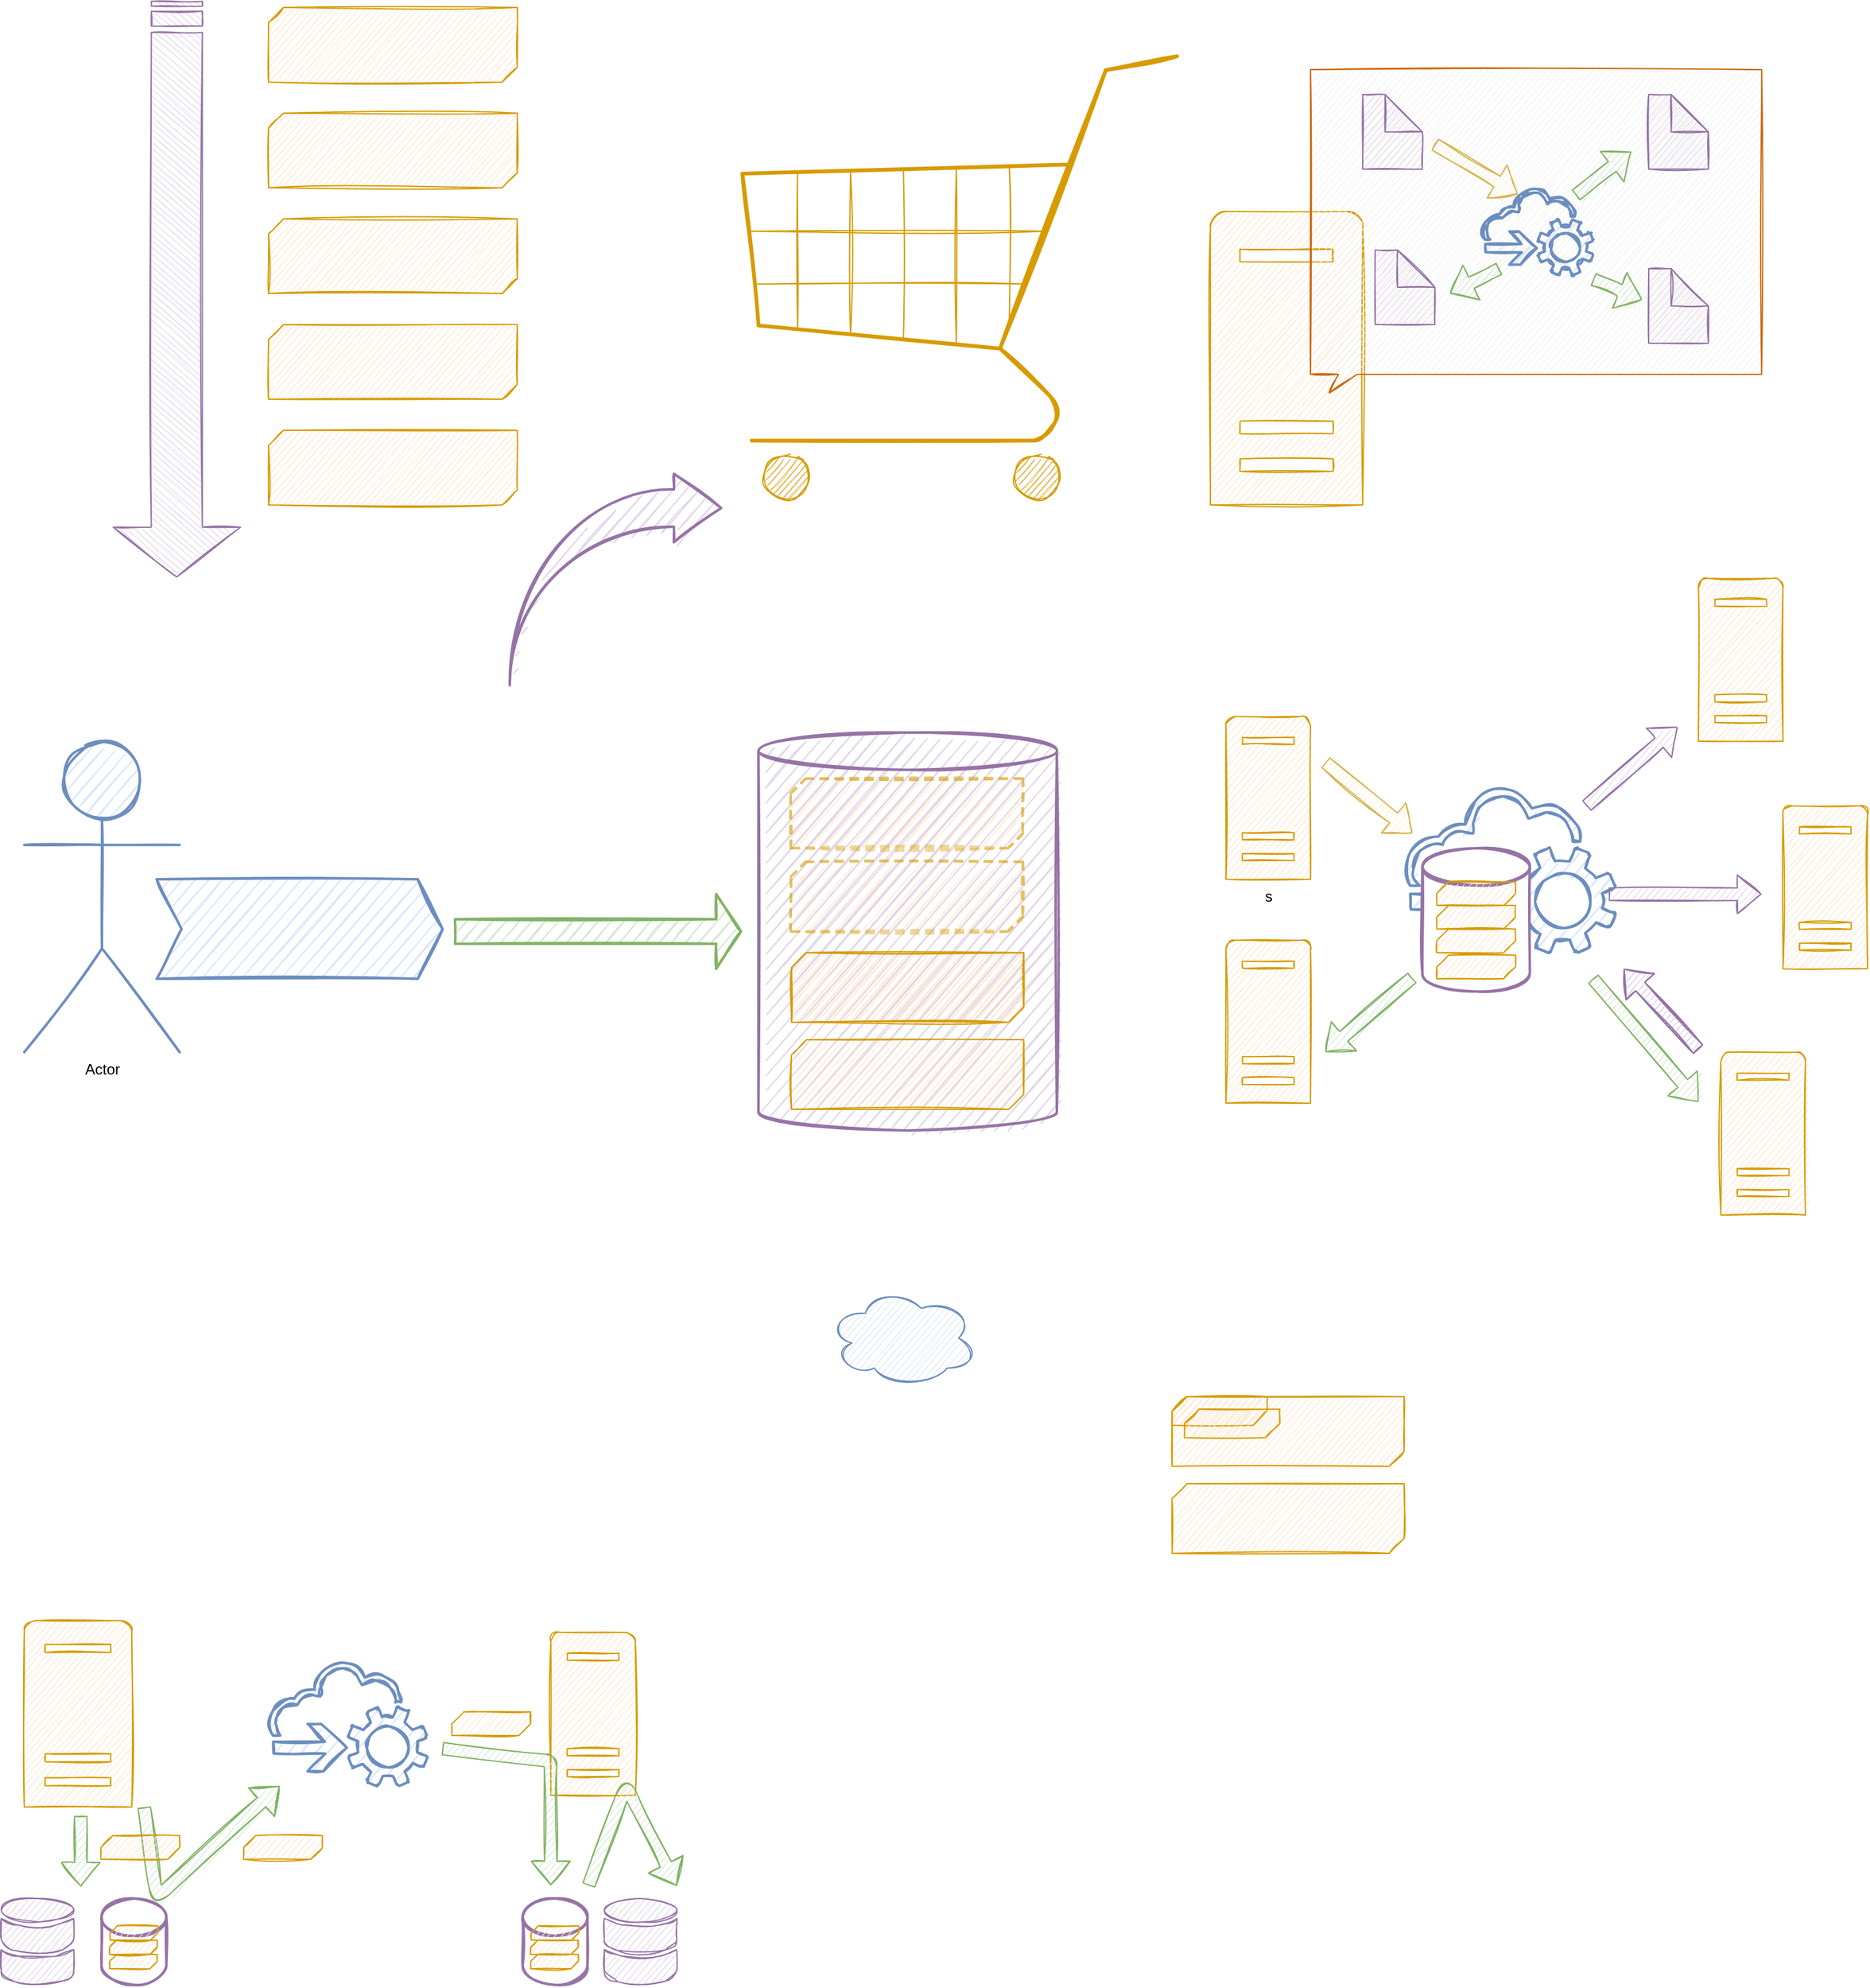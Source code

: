 <mxfile version="13.7.7" type="github">
  <diagram id="-E2YCFceys54YXSoa---" name="Page-1">
    <mxGraphModel dx="721" dy="391" grid="1" gridSize="10" guides="1" tooltips="1" connect="1" arrows="1" fold="1" page="1" pageScale="1" pageWidth="827" pageHeight="1169" math="0" shadow="0">
      <root>
        <mxCell id="0" />
        <mxCell id="1" parent="0" />
        <mxCell id="iLII4UkVnO0XB78xDazX-25" value="" style="shape=cylinder3;whiteSpace=wrap;html=1;boundedLbl=1;backgroundOutline=1;size=15;shadow=0;sketch=1;strokeWidth=2;fillColor=#e1d5e7;strokeColor=#9673a6;" parent="1" vertex="1">
          <mxGeometry x="614" y="623" width="240" height="320" as="geometry" />
        </mxCell>
        <mxCell id="iLII4UkVnO0XB78xDazX-1" value="" style="html=1;shadow=0;dashed=0;align=center;verticalAlign=middle;shape=mxgraph.arrows2.stripedArrow;dy=0.6;dx=40;notch=25;rotation=90;fillColor=#e1d5e7;strokeColor=#9673a6;sketch=1;" parent="1" vertex="1">
          <mxGeometry x="-85.17" y="215.18" width="462.86" height="102.51" as="geometry" />
        </mxCell>
        <mxCell id="iLII4UkVnO0XB78xDazX-4" value="" style="verticalLabelPosition=bottom;verticalAlign=top;html=1;shape=mxgraph.basic.diag_snip_rect;dx=6;shadow=0;sketch=1;fillColor=#ffe6cc;strokeColor=#d79b00;" parent="1" vertex="1">
          <mxGeometry x="220" y="40" width="200" height="60" as="geometry" />
        </mxCell>
        <mxCell id="iLII4UkVnO0XB78xDazX-6" value="" style="verticalLabelPosition=bottom;verticalAlign=top;html=1;shape=mxgraph.basic.diag_snip_rect;dx=6;shadow=0;sketch=1;fillColor=#ffe6cc;strokeColor=#d79b00;" parent="1" vertex="1">
          <mxGeometry x="220" y="380" width="200" height="60" as="geometry" />
        </mxCell>
        <mxCell id="iLII4UkVnO0XB78xDazX-7" value="" style="verticalLabelPosition=bottom;verticalAlign=top;html=1;shape=mxgraph.basic.diag_snip_rect;dx=6;shadow=0;sketch=1;fillColor=#ffe6cc;strokeColor=#d79b00;" parent="1" vertex="1">
          <mxGeometry x="220" y="125" width="200" height="60" as="geometry" />
        </mxCell>
        <mxCell id="iLII4UkVnO0XB78xDazX-8" value="" style="verticalLabelPosition=bottom;verticalAlign=top;html=1;shape=mxgraph.basic.diag_snip_rect;dx=6;shadow=0;sketch=1;fillColor=#ffe6cc;strokeColor=#d79b00;" parent="1" vertex="1">
          <mxGeometry x="220" y="210" width="200" height="60" as="geometry" />
        </mxCell>
        <mxCell id="iLII4UkVnO0XB78xDazX-9" value="" style="verticalLabelPosition=bottom;verticalAlign=top;html=1;shape=mxgraph.basic.diag_snip_rect;dx=6;shadow=0;sketch=1;fillColor=#ffe6cc;strokeColor=#d79b00;" parent="1" vertex="1">
          <mxGeometry x="220" y="295" width="200" height="60" as="geometry" />
        </mxCell>
        <mxCell id="iLII4UkVnO0XB78xDazX-10" value="" style="verticalLabelPosition=bottom;shadow=0;dashed=0;align=center;html=1;verticalAlign=top;strokeWidth=2;shape=mxgraph.mockup.misc.shoppingCart;strokeColor=#d79b00;sketch=1;fillColor=#ffe6cc;perimeterSpacing=0;" parent="1" vertex="1">
          <mxGeometry x="590" y="70" width="370" height="370" as="geometry" />
        </mxCell>
        <mxCell id="iLII4UkVnO0XB78xDazX-12" value="" style="html=1;shadow=0;dashed=0;align=center;verticalAlign=middle;shape=mxgraph.arrows2.jumpInArrow;dy=15;dx=38;arrowHead=55;sketch=1;strokeWidth=2;fillColor=#e1d5e7;strokeColor=#9673a6;" parent="1" vertex="1">
          <mxGeometry x="414" y="415" width="170" height="170" as="geometry" />
        </mxCell>
        <mxCell id="iLII4UkVnO0XB78xDazX-15" value="" style="shape=step;perimeter=stepPerimeter;whiteSpace=wrap;html=1;fixedSize=1;shadow=0;sketch=1;strokeWidth=2;fillColor=#dae8fc;strokeColor=#6c8ebf;" parent="1" vertex="1">
          <mxGeometry x="130" y="741" width="230" height="80" as="geometry" />
        </mxCell>
        <mxCell id="iLII4UkVnO0XB78xDazX-22" value="" style="html=1;shadow=0;dashed=0;align=center;verticalAlign=middle;shape=mxgraph.arrows2.arrow;dy=0.67;dx=20;notch=0;sketch=1;strokeWidth=2;rotation=0;fillColor=#d5e8d4;strokeColor=#82b366;" parent="1" vertex="1">
          <mxGeometry x="370" y="753" width="230" height="60" as="geometry" />
        </mxCell>
        <mxCell id="iLII4UkVnO0XB78xDazX-11" value="" style="verticalLabelPosition=bottom;verticalAlign=top;html=1;shape=mxgraph.basic.diag_snip_rect;dx=6;shadow=0;sketch=1;fillColor=#ffe6cc;strokeColor=#d79b00;" parent="1" vertex="1">
          <mxGeometry x="640.67" y="870" width="186.67" height="56" as="geometry" />
        </mxCell>
        <mxCell id="iLII4UkVnO0XB78xDazX-26" value="Actor" style="shape=umlActor;verticalLabelPosition=bottom;verticalAlign=top;html=1;outlineConnect=0;shadow=0;sketch=1;strokeWidth=2;fillColor=#dae8fc;strokeColor=#6c8ebf;" parent="1" vertex="1">
          <mxGeometry x="23.5" y="630" width="125" height="250" as="geometry" />
        </mxCell>
        <mxCell id="iLII4UkVnO0XB78xDazX-28" value="" style="verticalLabelPosition=bottom;verticalAlign=top;html=1;shape=mxgraph.basic.diag_snip_rect;dx=6;shadow=0;sketch=1;fillColor=#ffe6cc;strokeColor=#d79b00;" parent="1" vertex="1">
          <mxGeometry x="640.67" y="800" width="186.67" height="56" as="geometry" />
        </mxCell>
        <mxCell id="iLII4UkVnO0XB78xDazX-31" value="" style="verticalLabelPosition=bottom;verticalAlign=top;html=1;shape=mxgraph.basic.diag_snip_rect;dx=6;shadow=0;sketch=1;fillColor=#ffe6cc;strokeColor=#d79b00;opacity=40;dashed=1;perimeterSpacing=1;strokeWidth=2;" parent="1" vertex="1">
          <mxGeometry x="640" y="660" width="186.67" height="56" as="geometry" />
        </mxCell>
        <mxCell id="iLII4UkVnO0XB78xDazX-32" value="" style="verticalLabelPosition=bottom;verticalAlign=top;html=1;shape=mxgraph.basic.diag_snip_rect;dx=6;shadow=0;sketch=1;fillColor=#ffe6cc;strokeColor=#d79b00;opacity=40;dashed=1;strokeWidth=2;perimeterSpacing=1;" parent="1" vertex="1">
          <mxGeometry x="640" y="727" width="186.67" height="56" as="geometry" />
        </mxCell>
        <mxCell id="iLII4UkVnO0XB78xDazX-33" value="s" style="pointerEvents=1;shadow=0;dashed=0;html=1;labelPosition=center;verticalLabelPosition=bottom;verticalAlign=top;outlineConnect=0;align=center;shape=mxgraph.office.servers.server_generic;sketch=1;strokeWidth=1;strokeColor=#d79b00;fillColor=#ffe6cc;" parent="1" vertex="1">
          <mxGeometry x="990" y="610" width="68.02" height="131" as="geometry" />
        </mxCell>
        <mxCell id="iLII4UkVnO0XB78xDazX-34" value="" style="pointerEvents=1;shadow=0;dashed=0;html=1;labelPosition=center;verticalLabelPosition=bottom;verticalAlign=top;outlineConnect=0;align=center;shape=mxgraph.office.servers.server_generic;sketch=1;strokeWidth=1;strokeColor=#d79b00;fillColor=#ffe6cc;" parent="1" vertex="1">
          <mxGeometry x="990" y="790" width="68.02" height="131" as="geometry" />
        </mxCell>
        <mxCell id="iLII4UkVnO0XB78xDazX-35" value="" style="pointerEvents=1;shadow=0;dashed=0;html=1;labelPosition=center;verticalLabelPosition=bottom;verticalAlign=top;outlineConnect=0;align=center;shape=mxgraph.office.servers.server_generic;sketch=1;strokeWidth=1;strokeColor=#d79b00;fillColor=#ffe6cc;" parent="1" vertex="1">
          <mxGeometry x="1370" y="499" width="68.02" height="131" as="geometry" />
        </mxCell>
        <mxCell id="iLII4UkVnO0XB78xDazX-36" value="" style="pointerEvents=1;shadow=0;dashed=0;html=1;labelPosition=center;verticalLabelPosition=bottom;verticalAlign=top;outlineConnect=0;align=center;shape=mxgraph.office.servers.server_generic;sketch=1;strokeWidth=1;strokeColor=#d79b00;fillColor=#ffe6cc;" parent="1" vertex="1">
          <mxGeometry x="1438.02" y="682" width="68.02" height="131" as="geometry" />
        </mxCell>
        <mxCell id="iLII4UkVnO0XB78xDazX-37" value="" style="pointerEvents=1;shadow=0;dashed=0;html=1;labelPosition=center;verticalLabelPosition=bottom;verticalAlign=top;outlineConnect=0;align=center;shape=mxgraph.office.servers.server_generic;sketch=1;strokeWidth=1;strokeColor=#d79b00;fillColor=#ffe6cc;" parent="1" vertex="1">
          <mxGeometry x="1388.02" y="880" width="68.02" height="131" as="geometry" />
        </mxCell>
        <mxCell id="iLII4UkVnO0XB78xDazX-38" value="" style="pointerEvents=1;shadow=0;dashed=0;html=1;strokeColor=#6c8ebf;fillColor=#dae8fc;labelPosition=center;verticalLabelPosition=bottom;outlineConnect=0;verticalAlign=top;align=center;shape=mxgraph.office.clouds.cloud_service_request;sketch=1;strokeWidth=2;" parent="1" vertex="1">
          <mxGeometry x="1133.34" y="667" width="169.57" height="133" as="geometry" />
        </mxCell>
        <mxCell id="iLII4UkVnO0XB78xDazX-39" value="" style="pointerEvents=1;shadow=0;dashed=0;html=1;labelPosition=center;verticalLabelPosition=bottom;verticalAlign=top;outlineConnect=0;align=center;shape=mxgraph.office.servers.server_generic;sketch=1;strokeWidth=1;strokeColor=#d79b00;fillColor=#ffe6cc;" parent="1" vertex="1">
          <mxGeometry x="977.46" y="204" width="122.54" height="236" as="geometry" />
        </mxCell>
        <mxCell id="iLII4UkVnO0XB78xDazX-41" value="" style="whiteSpace=wrap;html=1;shape=mxgraph.basic.rectCallout;dx=30;dy=15;boundedLbl=1;shadow=0;sketch=1;strokeColor=#CC6600;strokeWidth=1;fillColor=#F2F2F2;" parent="1" vertex="1">
          <mxGeometry x="1058.02" y="90" width="362.82" height="260" as="geometry" />
        </mxCell>
        <mxCell id="iLII4UkVnO0XB78xDazX-43" value="" style="pointerEvents=1;shadow=0;dashed=0;html=1;strokeColor=#6c8ebf;fillColor=#dae8fc;labelPosition=center;verticalLabelPosition=bottom;outlineConnect=0;verticalAlign=top;align=center;shape=mxgraph.office.clouds.cloud_service_request;sketch=1;strokeWidth=2;" parent="1" vertex="1">
          <mxGeometry x="1196" y="185" width="89.25" height="70" as="geometry" />
        </mxCell>
        <mxCell id="iLII4UkVnO0XB78xDazX-44" value="" style="shape=note;whiteSpace=wrap;html=1;backgroundOutline=1;darkOpacity=0.05;shadow=0;sketch=1;strokeColor=#9673a6;strokeWidth=1;fillColor=#e1d5e7;" parent="1" vertex="1">
          <mxGeometry x="1100" y="110" width="48" height="60" as="geometry" />
        </mxCell>
        <mxCell id="iLII4UkVnO0XB78xDazX-45" value="" style="shape=note;whiteSpace=wrap;html=1;backgroundOutline=1;darkOpacity=0.05;shadow=0;sketch=1;strokeColor=#9673a6;strokeWidth=1;fillColor=#e1d5e7;" parent="1" vertex="1">
          <mxGeometry x="1110" y="235" width="48" height="60" as="geometry" />
        </mxCell>
        <mxCell id="iLII4UkVnO0XB78xDazX-46" value="" style="shape=note;whiteSpace=wrap;html=1;backgroundOutline=1;darkOpacity=0.05;shadow=0;sketch=1;strokeColor=#9673a6;strokeWidth=1;fillColor=#e1d5e7;" parent="1" vertex="1">
          <mxGeometry x="1330" y="110" width="48" height="60" as="geometry" />
        </mxCell>
        <mxCell id="iLII4UkVnO0XB78xDazX-47" value="" style="shape=note;whiteSpace=wrap;html=1;backgroundOutline=1;darkOpacity=0.05;shadow=0;sketch=1;strokeColor=#9673a6;strokeWidth=1;fillColor=#e1d5e7;" parent="1" vertex="1">
          <mxGeometry x="1330" y="250" width="48" height="60" as="geometry" />
        </mxCell>
        <mxCell id="iLII4UkVnO0XB78xDazX-49" value="" style="shape=flexArrow;endArrow=classic;html=1;fillColor=#fff2cc;strokeColor=#d6b656;sketch=1;" parent="1" edge="1">
          <mxGeometry width="50" height="50" relative="1" as="geometry">
            <mxPoint x="1070" y="647" as="sourcePoint" />
            <mxPoint x="1140" y="704" as="targetPoint" />
          </mxGeometry>
        </mxCell>
        <mxCell id="iLII4UkVnO0XB78xDazX-50" value="" style="shape=flexArrow;endArrow=classic;html=1;fillColor=#fff2cc;strokeColor=#d6b656;sketch=1;" parent="1" edge="1">
          <mxGeometry width="50" height="50" relative="1" as="geometry">
            <mxPoint x="1158" y="150" as="sourcePoint" />
            <mxPoint x="1224.8" y="190" as="targetPoint" />
          </mxGeometry>
        </mxCell>
        <mxCell id="iLII4UkVnO0XB78xDazX-51" value="" style="shape=flexArrow;endArrow=classic;html=1;fillColor=#d5e8d4;strokeColor=#82b366;sketch=1;" parent="1" edge="1">
          <mxGeometry width="50" height="50" relative="1" as="geometry">
            <mxPoint x="1271.25" y="191.049" as="sourcePoint" />
            <mxPoint x="1316" y="156" as="targetPoint" />
          </mxGeometry>
        </mxCell>
        <mxCell id="iLII4UkVnO0XB78xDazX-52" value="" style="shape=flexArrow;endArrow=classic;html=1;fillColor=#d5e8d4;strokeColor=#82b366;sketch=1;" parent="1" edge="1">
          <mxGeometry width="50" height="50" relative="1" as="geometry">
            <mxPoint x="1285.25" y="258.566" as="sourcePoint" />
            <mxPoint x="1324.75" y="275" as="targetPoint" />
          </mxGeometry>
        </mxCell>
        <mxCell id="iLII4UkVnO0XB78xDazX-53" value="" style="shape=flexArrow;endArrow=classic;html=1;fillColor=#d5e8d4;strokeColor=#82b366;sketch=1;" parent="1" edge="1">
          <mxGeometry width="50" height="50" relative="1" as="geometry">
            <mxPoint x="1210" y="250" as="sourcePoint" />
            <mxPoint x="1170" y="270" as="targetPoint" />
          </mxGeometry>
        </mxCell>
        <mxCell id="iLII4UkVnO0XB78xDazX-56" value="" style="shape=flexArrow;endArrow=classic;html=1;fillColor=#d5e8d4;strokeColor=#82b366;sketch=1;" parent="1" edge="1">
          <mxGeometry width="50" height="50" relative="1" as="geometry">
            <mxPoint x="1285.25" y="820.996" as="sourcePoint" />
            <mxPoint x="1370" y="920" as="targetPoint" />
          </mxGeometry>
        </mxCell>
        <mxCell id="iLII4UkVnO0XB78xDazX-57" value="" style="shape=flexArrow;endArrow=classic;html=1;fillColor=#e1d5e7;strokeColor=#9673a6;sketch=1;" parent="1" edge="1">
          <mxGeometry width="50" height="50" relative="1" as="geometry">
            <mxPoint x="1280" y="681.996" as="sourcePoint" />
            <mxPoint x="1353.08" y="618.43" as="targetPoint" />
          </mxGeometry>
        </mxCell>
        <mxCell id="iLII4UkVnO0XB78xDazX-59" value="" style="shape=flexArrow;endArrow=classic;html=1;fillColor=#e1d5e7;strokeColor=#9673a6;sketch=1;" parent="1" edge="1">
          <mxGeometry width="50" height="50" relative="1" as="geometry">
            <mxPoint x="1297.76" y="752.996" as="sourcePoint" />
            <mxPoint x="1420.84" y="753" as="targetPoint" />
          </mxGeometry>
        </mxCell>
        <mxCell id="iLII4UkVnO0XB78xDazX-60" value="" style="shape=flexArrow;endArrow=classic;html=1;fillColor=#d5e8d4;strokeColor=#82b366;sketch=1;" parent="1" edge="1">
          <mxGeometry width="50" height="50" relative="1" as="geometry">
            <mxPoint x="1140" y="820" as="sourcePoint" />
            <mxPoint x="1070" y="880" as="targetPoint" />
          </mxGeometry>
        </mxCell>
        <mxCell id="7lr2rz03gfGC7urVkQZh-1" value="" style="shape=flexArrow;endArrow=classic;html=1;fillColor=#e1d5e7;strokeColor=#9673a6;sketch=1;" edge="1" parent="1">
          <mxGeometry width="50" height="50" relative="1" as="geometry">
            <mxPoint x="1370.0" y="877.996" as="sourcePoint" />
            <mxPoint x="1310" y="813" as="targetPoint" />
          </mxGeometry>
        </mxCell>
        <mxCell id="7lr2rz03gfGC7urVkQZh-2" value="" style="shape=flexArrow;endArrow=classic;html=1;fillColor=#e1d5e7;strokeColor=#9673a6;sketch=1;" edge="1" parent="1">
          <mxGeometry width="50" height="50" relative="1" as="geometry">
            <mxPoint x="1370" y="877.996" as="sourcePoint" />
            <mxPoint x="1310" y="813" as="targetPoint" />
          </mxGeometry>
        </mxCell>
        <mxCell id="7lr2rz03gfGC7urVkQZh-5" value="" style="verticalLabelPosition=bottom;verticalAlign=top;html=1;shape=mxgraph.basic.diag_snip_rect;dx=6;shadow=0;sketch=1;fillColor=#ffe6cc;strokeColor=#d79b00;opacity=40;dashed=1;perimeterSpacing=1;strokeWidth=2;" vertex="1" parent="1">
          <mxGeometry x="640" y="660" width="186.67" height="56" as="geometry" />
        </mxCell>
        <mxCell id="7lr2rz03gfGC7urVkQZh-6" value="" style="verticalLabelPosition=bottom;verticalAlign=top;html=1;shape=mxgraph.basic.diag_snip_rect;dx=6;shadow=0;sketch=1;fillColor=#ffe6cc;strokeColor=#d79b00;opacity=40;dashed=1;strokeWidth=2;perimeterSpacing=1;" vertex="1" parent="1">
          <mxGeometry x="640" y="727" width="186.67" height="56" as="geometry" />
        </mxCell>
        <mxCell id="7lr2rz03gfGC7urVkQZh-7" value="" style="verticalLabelPosition=bottom;verticalAlign=top;html=1;shape=mxgraph.basic.diag_snip_rect;dx=6;shadow=0;sketch=1;fillColor=#ffe6cc;strokeColor=#d79b00;" vertex="1" parent="1">
          <mxGeometry x="640.67" y="800" width="186.67" height="56" as="geometry" />
        </mxCell>
        <mxCell id="7lr2rz03gfGC7urVkQZh-8" value="" style="shape=cylinder3;whiteSpace=wrap;html=1;boundedLbl=1;backgroundOutline=1;size=15;shadow=0;sketch=1;strokeWidth=2;strokeColor=#9673a6;fillColor=#FFFFFF;" vertex="1" parent="1">
          <mxGeometry x="1148" y="716" width="86.42" height="115.23" as="geometry" />
        </mxCell>
        <mxCell id="7lr2rz03gfGC7urVkQZh-9" value="" style="verticalLabelPosition=bottom;verticalAlign=top;html=1;shape=mxgraph.basic.diag_snip_rect;dx=6;shadow=0;sketch=1;fillColor=#ffe6cc;strokeColor=#d79b00;" vertex="1" parent="1">
          <mxGeometry x="946.67" y="1227" width="186.67" height="56" as="geometry" />
        </mxCell>
        <mxCell id="7lr2rz03gfGC7urVkQZh-10" value="" style="verticalLabelPosition=bottom;verticalAlign=top;html=1;shape=mxgraph.basic.diag_snip_rect;dx=6;shadow=0;sketch=1;fillColor=#ffe6cc;strokeColor=#d79b00;" vertex="1" parent="1">
          <mxGeometry x="946.67" y="1157" width="186.67" height="56" as="geometry" />
        </mxCell>
        <mxCell id="7lr2rz03gfGC7urVkQZh-15" value="" style="verticalLabelPosition=bottom;verticalAlign=top;html=1;shape=mxgraph.basic.diag_snip_rect;dx=6;shadow=0;sketch=1;fillColor=#ffe6cc;strokeColor=#d79b00;" vertex="1" parent="1">
          <mxGeometry x="946.67" y="1157" width="76.67" height="23" as="geometry" />
        </mxCell>
        <mxCell id="7lr2rz03gfGC7urVkQZh-16" value="" style="verticalLabelPosition=bottom;verticalAlign=top;html=1;shape=mxgraph.basic.diag_snip_rect;dx=6;shadow=0;sketch=1;fillColor=#ffe6cc;strokeColor=#d79b00;" vertex="1" parent="1">
          <mxGeometry x="1159.54" y="743" width="63.34" height="19" as="geometry" />
        </mxCell>
        <mxCell id="7lr2rz03gfGC7urVkQZh-17" value="" style="verticalLabelPosition=bottom;verticalAlign=top;html=1;shape=mxgraph.basic.diag_snip_rect;dx=6;shadow=0;sketch=1;fillColor=#ffe6cc;strokeColor=#d79b00;" vertex="1" parent="1">
          <mxGeometry x="956.67" y="1167" width="76.67" height="23" as="geometry" />
        </mxCell>
        <mxCell id="7lr2rz03gfGC7urVkQZh-18" value="" style="verticalLabelPosition=bottom;verticalAlign=top;html=1;shape=mxgraph.basic.diag_snip_rect;dx=6;shadow=0;sketch=1;fillColor=#ffe6cc;strokeColor=#d79b00;" vertex="1" parent="1">
          <mxGeometry x="1159.54" y="762" width="63.34" height="19" as="geometry" />
        </mxCell>
        <mxCell id="7lr2rz03gfGC7urVkQZh-19" value="" style="verticalLabelPosition=bottom;verticalAlign=top;html=1;shape=mxgraph.basic.diag_snip_rect;dx=6;shadow=0;sketch=1;fillColor=#ffe6cc;strokeColor=#d79b00;" vertex="1" parent="1">
          <mxGeometry x="1159.54" y="781" width="63.34" height="19" as="geometry" />
        </mxCell>
        <mxCell id="7lr2rz03gfGC7urVkQZh-22" value="" style="verticalLabelPosition=bottom;verticalAlign=top;html=1;shape=mxgraph.basic.diag_snip_rect;dx=6;shadow=0;sketch=1;fillColor=#ffe6cc;strokeColor=#d79b00;" vertex="1" parent="1">
          <mxGeometry x="1159.54" y="802" width="63.34" height="19" as="geometry" />
        </mxCell>
        <mxCell id="7lr2rz03gfGC7urVkQZh-24" value="" style="ellipse;shape=cloud;whiteSpace=wrap;html=1;fillColor=#dae8fc;strokeColor=#6c8ebf;sketch=1;" vertex="1" parent="1">
          <mxGeometry x="670" y="1070" width="120" height="80" as="geometry" />
        </mxCell>
        <mxCell id="7lr2rz03gfGC7urVkQZh-26" value="" style="pointerEvents=1;shadow=0;dashed=0;html=1;labelPosition=center;verticalLabelPosition=bottom;verticalAlign=top;outlineConnect=0;align=center;shape=mxgraph.office.servers.server_generic;sketch=1;strokeWidth=1;strokeColor=#d79b00;fillColor=#ffe6cc;" vertex="1" parent="1">
          <mxGeometry x="23.5" y="1337" width="86.5" height="150" as="geometry" />
        </mxCell>
        <mxCell id="7lr2rz03gfGC7urVkQZh-28" value="" style="pointerEvents=1;shadow=0;dashed=0;html=1;labelPosition=center;verticalLabelPosition=bottom;verticalAlign=top;outlineConnect=0;align=center;shape=mxgraph.office.servers.server_generic;sketch=1;strokeWidth=1;strokeColor=#d79b00;fillColor=#ffe6cc;" vertex="1" parent="1">
          <mxGeometry x="447" y="1346.5" width="68.02" height="131" as="geometry" />
        </mxCell>
        <mxCell id="7lr2rz03gfGC7urVkQZh-30" value="" style="pointerEvents=1;shadow=0;dashed=0;html=1;strokeColor=#6c8ebf;fillColor=#dae8fc;labelPosition=center;verticalLabelPosition=bottom;outlineConnect=0;verticalAlign=top;align=center;shape=mxgraph.office.clouds.cloud_service_request;sketch=1;strokeWidth=2;" vertex="1" parent="1">
          <mxGeometry x="220" y="1370" width="127.5" height="100" as="geometry" />
        </mxCell>
        <mxCell id="7lr2rz03gfGC7urVkQZh-34" value="" style="shape=flexArrow;endArrow=classic;html=1;fillColor=#d5e8d4;strokeColor=#82b366;sketch=1;" edge="1" parent="1">
          <mxGeometry width="50" height="50" relative="1" as="geometry">
            <mxPoint x="68.93" y="1494" as="sourcePoint" />
            <mxPoint x="69.01" y="1551" as="targetPoint" />
          </mxGeometry>
        </mxCell>
        <mxCell id="7lr2rz03gfGC7urVkQZh-38" value="" style="shape=cylinder3;whiteSpace=wrap;html=1;boundedLbl=1;backgroundOutline=1;size=15;shadow=0;sketch=1;strokeWidth=2;strokeColor=#9673a6;fillColor=#FFFFFF;" vertex="1" parent="1">
          <mxGeometry x="85.66" y="1560.5" width="52.12" height="69.5" as="geometry" />
        </mxCell>
        <mxCell id="7lr2rz03gfGC7urVkQZh-45" value="" style="shadow=0;dashed=0;html=1;strokeColor=#9673a6;fillColor=#e1d5e7;labelPosition=center;verticalLabelPosition=bottom;verticalAlign=top;outlineConnect=0;align=center;shape=mxgraph.office.databases.database_mini_2;sketch=1;" vertex="1" parent="1">
          <mxGeometry x="5" y="1560.5" width="58.33" height="70" as="geometry" />
        </mxCell>
        <mxCell id="7lr2rz03gfGC7urVkQZh-46" value="" style="shape=flexArrow;endArrow=classic;html=1;fillColor=#d5e8d4;strokeColor=#82b366;sketch=1;" edge="1" parent="1" target="7lr2rz03gfGC7urVkQZh-30">
          <mxGeometry width="50" height="50" relative="1" as="geometry">
            <mxPoint x="120" y="1487" as="sourcePoint" />
            <mxPoint x="200" y="1420" as="targetPoint" />
            <Array as="points">
              <mxPoint x="130" y="1560" />
            </Array>
          </mxGeometry>
        </mxCell>
        <mxCell id="7lr2rz03gfGC7urVkQZh-47" value="" style="shape=flexArrow;endArrow=classic;html=1;fillColor=#d5e8d4;strokeColor=#82b366;sketch=1;" edge="1" parent="1">
          <mxGeometry width="50" height="50" relative="1" as="geometry">
            <mxPoint x="359.73" y="1440" as="sourcePoint" />
            <mxPoint x="447" y="1550" as="targetPoint" />
            <Array as="points">
              <mxPoint x="446.73" y="1450" />
            </Array>
          </mxGeometry>
        </mxCell>
        <mxCell id="7lr2rz03gfGC7urVkQZh-48" value="" style="shape=flexArrow;endArrow=classic;html=1;fillColor=#d5e8d4;strokeColor=#82b366;sketch=1;" edge="1" parent="1">
          <mxGeometry width="50" height="50" relative="1" as="geometry">
            <mxPoint x="477.44" y="1550" as="sourcePoint" />
            <mxPoint x="548.33" y="1550.5" as="targetPoint" />
            <Array as="points">
              <mxPoint x="507.44" y="1470" />
            </Array>
          </mxGeometry>
        </mxCell>
        <mxCell id="7lr2rz03gfGC7urVkQZh-49" value="" style="shadow=0;dashed=0;html=1;strokeColor=#9673a6;fillColor=#e1d5e7;labelPosition=center;verticalLabelPosition=bottom;verticalAlign=top;outlineConnect=0;align=center;shape=mxgraph.office.databases.database_mini_2;sketch=1;" vertex="1" parent="1">
          <mxGeometry x="490" y="1560.5" width="58.33" height="70" as="geometry" />
        </mxCell>
        <mxCell id="7lr2rz03gfGC7urVkQZh-50" value="" style="verticalLabelPosition=bottom;verticalAlign=top;html=1;shape=mxgraph.basic.diag_snip_rect;dx=6;shadow=0;sketch=1;fillColor=#ffe6cc;strokeColor=#d79b00;" vertex="1" parent="1">
          <mxGeometry x="200.0" y="1510" width="63.34" height="19" as="geometry" />
        </mxCell>
        <mxCell id="7lr2rz03gfGC7urVkQZh-51" value="" style="verticalLabelPosition=bottom;verticalAlign=top;html=1;shape=mxgraph.basic.diag_snip_rect;dx=6;shadow=0;sketch=1;fillColor=#ffe6cc;strokeColor=#d79b00;" vertex="1" parent="1">
          <mxGeometry x="367.43" y="1410.5" width="63.34" height="19" as="geometry" />
        </mxCell>
        <mxCell id="7lr2rz03gfGC7urVkQZh-57" value="" style="verticalLabelPosition=bottom;verticalAlign=top;html=1;shape=mxgraph.basic.diag_snip_rect;dx=6;shadow=0;sketch=1;fillColor=#ffe6cc;strokeColor=#d79b00;" vertex="1" parent="1">
          <mxGeometry x="92.09" y="1594" width="38.34" height="11.5" as="geometry" />
        </mxCell>
        <mxCell id="7lr2rz03gfGC7urVkQZh-58" value="" style="verticalLabelPosition=bottom;verticalAlign=top;html=1;shape=mxgraph.basic.diag_snip_rect;dx=6;shadow=0;sketch=1;fillColor=#ffe6cc;strokeColor=#d79b00;" vertex="1" parent="1">
          <mxGeometry x="92.09" y="1605.5" width="38.34" height="11.5" as="geometry" />
        </mxCell>
        <mxCell id="7lr2rz03gfGC7urVkQZh-59" value="" style="verticalLabelPosition=bottom;verticalAlign=top;html=1;shape=mxgraph.basic.diag_snip_rect;dx=6;shadow=0;sketch=1;fillColor=#ffe6cc;strokeColor=#d79b00;" vertex="1" parent="1">
          <mxGeometry x="92.55" y="1582.5" width="38.34" height="11.5" as="geometry" />
        </mxCell>
        <mxCell id="7lr2rz03gfGC7urVkQZh-62" value="" style="verticalLabelPosition=bottom;verticalAlign=top;html=1;shape=mxgraph.basic.diag_snip_rect;dx=6;shadow=0;sketch=1;fillColor=#ffe6cc;strokeColor=#d79b00;" vertex="1" parent="1">
          <mxGeometry x="85.16" y="1510" width="63.34" height="19" as="geometry" />
        </mxCell>
        <mxCell id="7lr2rz03gfGC7urVkQZh-63" value="" style="shape=cylinder3;whiteSpace=wrap;html=1;boundedLbl=1;backgroundOutline=1;size=15;shadow=0;sketch=1;strokeWidth=2;strokeColor=#9673a6;fillColor=#FFFFFF;" vertex="1" parent="1">
          <mxGeometry x="424.34" y="1560.5" width="52.12" height="69.5" as="geometry" />
        </mxCell>
        <mxCell id="7lr2rz03gfGC7urVkQZh-64" value="" style="verticalLabelPosition=bottom;verticalAlign=top;html=1;shape=mxgraph.basic.diag_snip_rect;dx=6;shadow=0;sketch=1;fillColor=#ffe6cc;strokeColor=#d79b00;" vertex="1" parent="1">
          <mxGeometry x="430.77" y="1594" width="38.34" height="11.5" as="geometry" />
        </mxCell>
        <mxCell id="7lr2rz03gfGC7urVkQZh-65" value="" style="verticalLabelPosition=bottom;verticalAlign=top;html=1;shape=mxgraph.basic.diag_snip_rect;dx=6;shadow=0;sketch=1;fillColor=#ffe6cc;strokeColor=#d79b00;" vertex="1" parent="1">
          <mxGeometry x="430.77" y="1605.5" width="38.34" height="11.5" as="geometry" />
        </mxCell>
        <mxCell id="7lr2rz03gfGC7urVkQZh-66" value="" style="verticalLabelPosition=bottom;verticalAlign=top;html=1;shape=mxgraph.basic.diag_snip_rect;dx=6;shadow=0;sketch=1;fillColor=#ffe6cc;strokeColor=#d79b00;" vertex="1" parent="1">
          <mxGeometry x="431.23" y="1582.5" width="38.34" height="11.5" as="geometry" />
        </mxCell>
      </root>
    </mxGraphModel>
  </diagram>
</mxfile>
